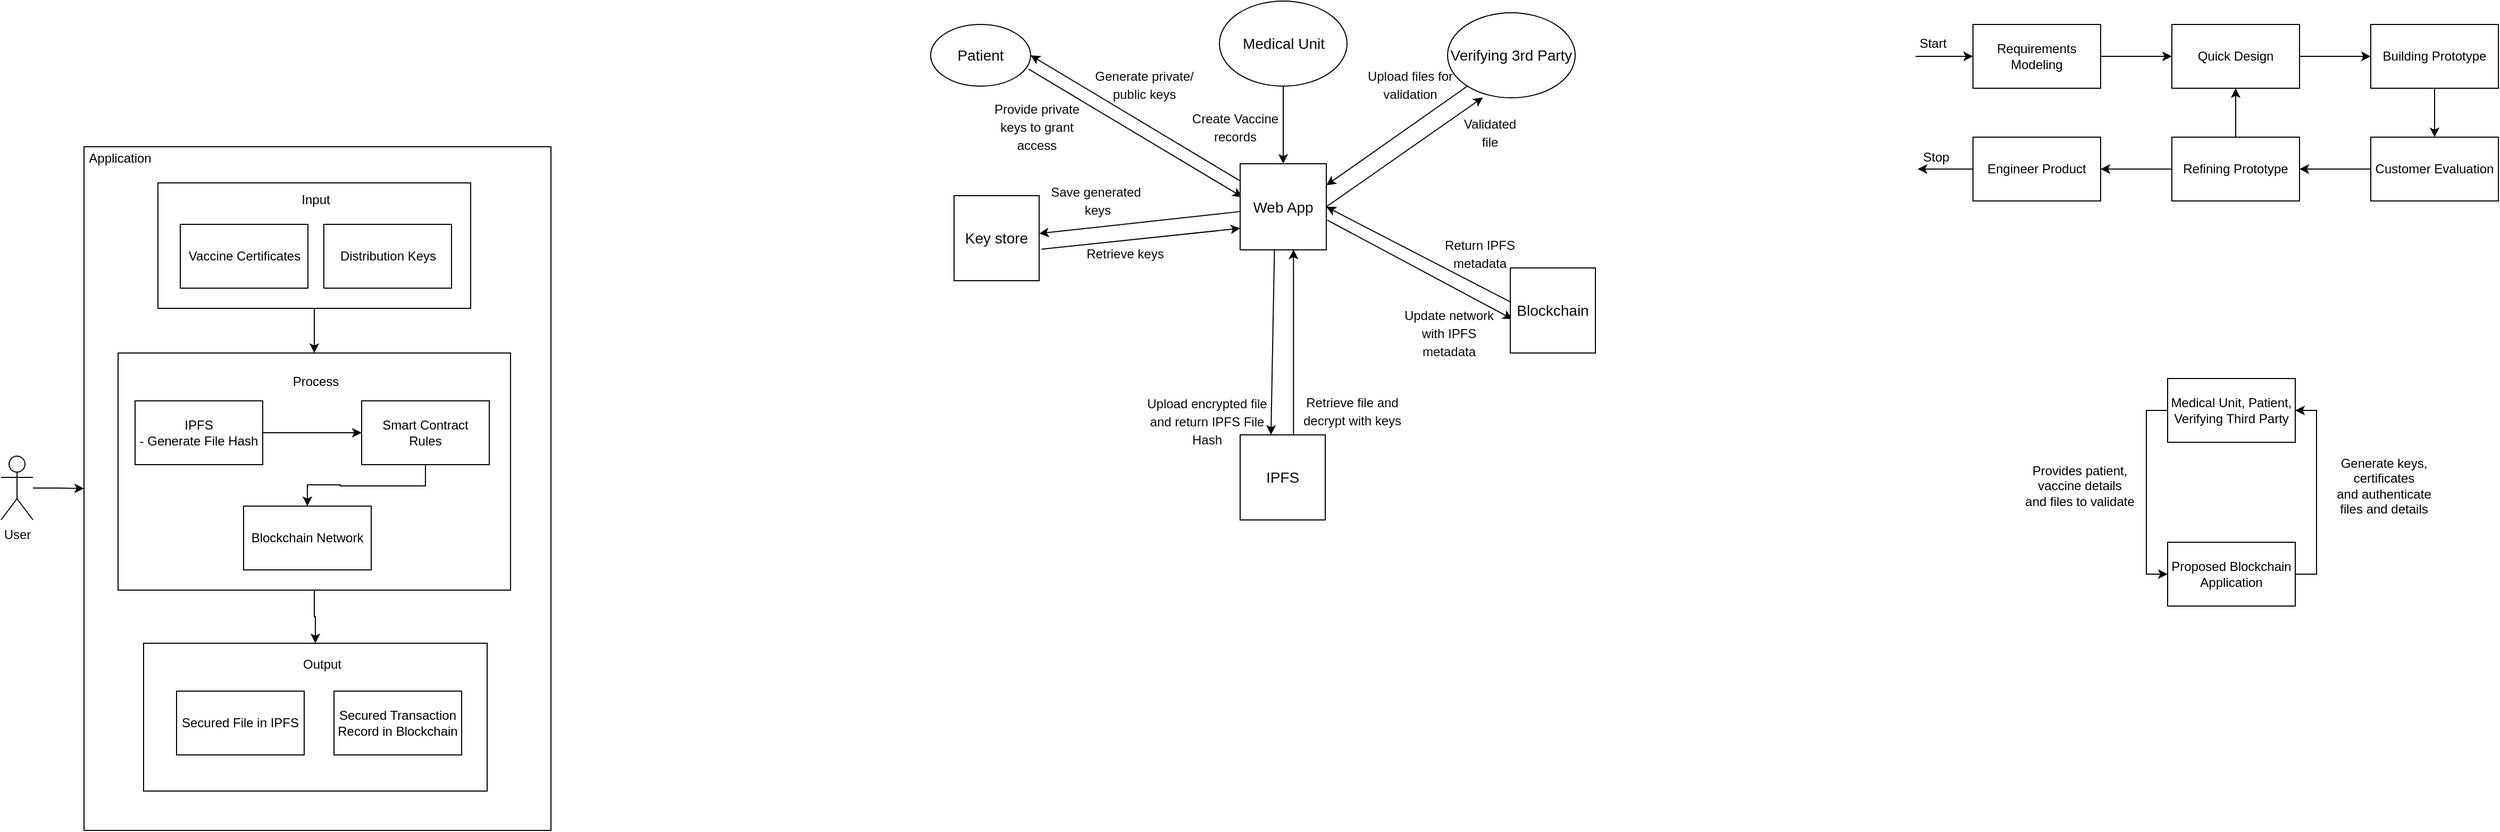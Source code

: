 <mxfile version="16.0.0" type="device"><diagram id="kY-viib103wf2mf439vV" name="Page-1"><mxGraphModel dx="2595" dy="1348" grid="0" gridSize="10" guides="1" tooltips="1" connect="1" arrows="1" fold="1" page="1" pageScale="1" pageWidth="3000" pageHeight="1100" math="0" shadow="0"><root><mxCell id="0"/><mxCell id="1" parent="0"/><mxCell id="HL23rp8V-L4xdYOjuT2W-24" value="" style="rounded=0;whiteSpace=wrap;html=1;" parent="1" vertex="1"><mxGeometry x="215" y="334" width="439" height="643" as="geometry"/></mxCell><mxCell id="HL23rp8V-L4xdYOjuT2W-6" value="" style="rounded=0;whiteSpace=wrap;html=1;" parent="1" vertex="1"><mxGeometry x="271" y="801" width="323" height="139" as="geometry"/></mxCell><mxCell id="HL23rp8V-L4xdYOjuT2W-14" style="edgeStyle=orthogonalEdgeStyle;rounded=0;orthogonalLoop=1;jettySize=auto;html=1;" parent="1" source="KZ27g9-mBWaPiHV4D6GU-1" target="KZ27g9-mBWaPiHV4D6GU-7" edge="1"><mxGeometry relative="1" as="geometry"/></mxCell><mxCell id="KZ27g9-mBWaPiHV4D6GU-1" value="" style="rounded=0;whiteSpace=wrap;html=1;" parent="1" vertex="1"><mxGeometry x="284.5" y="368" width="294" height="118" as="geometry"/></mxCell><mxCell id="KZ27g9-mBWaPiHV4D6GU-2" value="Input" style="text;html=1;strokeColor=none;fillColor=none;align=center;verticalAlign=middle;whiteSpace=wrap;rounded=0;" parent="1" vertex="1"><mxGeometry x="413" y="374" width="40" height="20" as="geometry"/></mxCell><mxCell id="KZ27g9-mBWaPiHV4D6GU-4" value="Vaccine Certificates" style="rounded=0;whiteSpace=wrap;html=1;" parent="1" vertex="1"><mxGeometry x="305.5" y="407" width="120" height="60" as="geometry"/></mxCell><mxCell id="HL23rp8V-L4xdYOjuT2W-19" style="edgeStyle=orthogonalEdgeStyle;rounded=0;orthogonalLoop=1;jettySize=auto;html=1;exitX=0.5;exitY=1;exitDx=0;exitDy=0;entryX=0.5;entryY=0;entryDx=0;entryDy=0;" parent="1" source="KZ27g9-mBWaPiHV4D6GU-7" target="HL23rp8V-L4xdYOjuT2W-6" edge="1"><mxGeometry relative="1" as="geometry"/></mxCell><mxCell id="KZ27g9-mBWaPiHV4D6GU-7" value="" style="rounded=0;whiteSpace=wrap;html=1;" parent="1" vertex="1"><mxGeometry x="247" y="528" width="369" height="223" as="geometry"/></mxCell><mxCell id="KZ27g9-mBWaPiHV4D6GU-8" value="Process" style="text;html=1;strokeColor=none;fillColor=none;align=center;verticalAlign=middle;whiteSpace=wrap;rounded=0;" parent="1" vertex="1"><mxGeometry x="412.5" y="545" width="40" height="20" as="geometry"/></mxCell><mxCell id="HL23rp8V-L4xdYOjuT2W-12" style="edgeStyle=orthogonalEdgeStyle;rounded=0;orthogonalLoop=1;jettySize=auto;html=1;" parent="1" source="KZ27g9-mBWaPiHV4D6GU-9" target="KZ27g9-mBWaPiHV4D6GU-10" edge="1"><mxGeometry relative="1" as="geometry"/></mxCell><mxCell id="KZ27g9-mBWaPiHV4D6GU-9" value="IPFS&lt;br&gt;- Generate File Hash" style="rounded=0;whiteSpace=wrap;html=1;" parent="1" vertex="1"><mxGeometry x="263" y="573" width="120" height="60" as="geometry"/></mxCell><mxCell id="HL23rp8V-L4xdYOjuT2W-13" style="edgeStyle=orthogonalEdgeStyle;rounded=0;orthogonalLoop=1;jettySize=auto;html=1;" parent="1" source="KZ27g9-mBWaPiHV4D6GU-10" target="HL23rp8V-L4xdYOjuT2W-2" edge="1"><mxGeometry relative="1" as="geometry"/></mxCell><mxCell id="KZ27g9-mBWaPiHV4D6GU-10" value="Smart Contract&lt;br&gt;Rules" style="rounded=0;whiteSpace=wrap;html=1;" parent="1" vertex="1"><mxGeometry x="476" y="573" width="120" height="60" as="geometry"/></mxCell><mxCell id="HL23rp8V-L4xdYOjuT2W-1" value="Distribution Keys" style="rounded=0;whiteSpace=wrap;html=1;" parent="1" vertex="1"><mxGeometry x="440.5" y="407" width="120" height="60" as="geometry"/></mxCell><mxCell id="HL23rp8V-L4xdYOjuT2W-2" value="Blockchain Network" style="rounded=0;whiteSpace=wrap;html=1;" parent="1" vertex="1"><mxGeometry x="365" y="672" width="120" height="60" as="geometry"/></mxCell><mxCell id="HL23rp8V-L4xdYOjuT2W-4" value="Secured File in IPFS" style="rounded=0;whiteSpace=wrap;html=1;" parent="1" vertex="1"><mxGeometry x="302" y="846" width="120" height="60" as="geometry"/></mxCell><mxCell id="HL23rp8V-L4xdYOjuT2W-5" value="Secured Transaction&lt;br&gt;Record in Blockchain" style="rounded=0;whiteSpace=wrap;html=1;" parent="1" vertex="1"><mxGeometry x="450" y="846" width="120" height="60" as="geometry"/></mxCell><mxCell id="HL23rp8V-L4xdYOjuT2W-7" value="Output" style="text;html=1;strokeColor=none;fillColor=none;align=center;verticalAlign=middle;whiteSpace=wrap;rounded=0;" parent="1" vertex="1"><mxGeometry x="419" y="811" width="40" height="20" as="geometry"/></mxCell><mxCell id="HL23rp8V-L4xdYOjuT2W-25" value="Application" style="text;html=1;strokeColor=none;fillColor=none;align=center;verticalAlign=middle;whiteSpace=wrap;rounded=0;" parent="1" vertex="1"><mxGeometry x="229" y="335" width="40" height="20" as="geometry"/></mxCell><mxCell id="HL23rp8V-L4xdYOjuT2W-39" style="edgeStyle=orthogonalEdgeStyle;rounded=0;orthogonalLoop=1;jettySize=auto;html=1;fontColor=#FFFFFF;" parent="1" source="HL23rp8V-L4xdYOjuT2W-36" target="HL23rp8V-L4xdYOjuT2W-24" edge="1"><mxGeometry relative="1" as="geometry"/></mxCell><mxCell id="HL23rp8V-L4xdYOjuT2W-36" value="&lt;font color=&quot;#0a0a0a&quot;&gt;User&lt;/font&gt;" style="shape=umlActor;verticalLabelPosition=bottom;verticalAlign=top;html=1;fontColor=#FFFFFF;" parent="1" vertex="1"><mxGeometry x="137" y="625" width="30" height="60" as="geometry"/></mxCell><mxCell id="HL23rp8V-L4xdYOjuT2W-89" style="edgeStyle=none;rounded=0;orthogonalLoop=1;jettySize=auto;html=1;entryX=0.024;entryY=0.385;entryDx=0;entryDy=0;fontSize=14;fontColor=#0A0A0A;exitX=0.979;exitY=0.724;exitDx=0;exitDy=0;exitPerimeter=0;entryPerimeter=0;" parent="1" source="HL23rp8V-L4xdYOjuT2W-69" target="HL23rp8V-L4xdYOjuT2W-72" edge="1"><mxGeometry relative="1" as="geometry"/></mxCell><mxCell id="HL23rp8V-L4xdYOjuT2W-69" value="Patient" style="ellipse;whiteSpace=wrap;html=1;fontSize=14;fontColor=#0A0A0A;" parent="1" vertex="1"><mxGeometry x="1011" y="219" width="94" height="58" as="geometry"/></mxCell><mxCell id="HL23rp8V-L4xdYOjuT2W-82" style="edgeStyle=none;rounded=0;orthogonalLoop=1;jettySize=auto;html=1;fontSize=14;fontColor=#0A0A0A;" parent="1" source="HL23rp8V-L4xdYOjuT2W-70" target="HL23rp8V-L4xdYOjuT2W-72" edge="1"><mxGeometry relative="1" as="geometry"/></mxCell><mxCell id="HL23rp8V-L4xdYOjuT2W-70" value="Medical Unit" style="ellipse;whiteSpace=wrap;html=1;fontSize=14;fontColor=#0A0A0A;" parent="1" vertex="1"><mxGeometry x="1282.5" y="197" width="120" height="80" as="geometry"/></mxCell><mxCell id="HL23rp8V-L4xdYOjuT2W-88" style="edgeStyle=none;rounded=0;orthogonalLoop=1;jettySize=auto;html=1;fontSize=14;fontColor=#0A0A0A;entryX=1;entryY=0.25;entryDx=0;entryDy=0;" parent="1" source="HL23rp8V-L4xdYOjuT2W-71" target="HL23rp8V-L4xdYOjuT2W-72" edge="1"><mxGeometry relative="1" as="geometry"><mxPoint x="1383" y="369" as="targetPoint"/></mxGeometry></mxCell><mxCell id="HL23rp8V-L4xdYOjuT2W-71" value="Verifying 3rd Party" style="ellipse;whiteSpace=wrap;html=1;fontSize=14;fontColor=#0A0A0A;" parent="1" vertex="1"><mxGeometry x="1497" y="208" width="120" height="80" as="geometry"/></mxCell><mxCell id="HL23rp8V-L4xdYOjuT2W-84" style="edgeStyle=none;rounded=0;orthogonalLoop=1;jettySize=auto;html=1;fontSize=14;fontColor=#0A0A0A;" parent="1" source="HL23rp8V-L4xdYOjuT2W-72" target="HL23rp8V-L4xdYOjuT2W-75" edge="1"><mxGeometry relative="1" as="geometry"/></mxCell><mxCell id="HL23rp8V-L4xdYOjuT2W-85" style="edgeStyle=none;rounded=0;orthogonalLoop=1;jettySize=auto;html=1;entryX=0.362;entryY=-0.001;entryDx=0;entryDy=0;fontSize=14;fontColor=#0A0A0A;exitX=0.398;exitY=0.998;exitDx=0;exitDy=0;exitPerimeter=0;entryPerimeter=0;" parent="1" source="HL23rp8V-L4xdYOjuT2W-72" target="HL23rp8V-L4xdYOjuT2W-74" edge="1"><mxGeometry relative="1" as="geometry"/></mxCell><mxCell id="HL23rp8V-L4xdYOjuT2W-87" style="edgeStyle=none;rounded=0;orthogonalLoop=1;jettySize=auto;html=1;entryX=0.024;entryY=0.601;entryDx=0;entryDy=0;fontSize=14;fontColor=#0A0A0A;exitX=1.012;exitY=0.655;exitDx=0;exitDy=0;entryPerimeter=0;exitPerimeter=0;" parent="1" source="HL23rp8V-L4xdYOjuT2W-72" target="HL23rp8V-L4xdYOjuT2W-73" edge="1"><mxGeometry relative="1" as="geometry"/></mxCell><mxCell id="HL23rp8V-L4xdYOjuT2W-90" style="edgeStyle=none;rounded=0;orthogonalLoop=1;jettySize=auto;html=1;fontSize=14;fontColor=#0A0A0A;entryX=1;entryY=0.5;entryDx=0;entryDy=0;" parent="1" source="HL23rp8V-L4xdYOjuT2W-72" target="HL23rp8V-L4xdYOjuT2W-69" edge="1"><mxGeometry relative="1" as="geometry"><mxPoint x="1159" y="260" as="targetPoint"/></mxGeometry></mxCell><mxCell id="HL23rp8V-L4xdYOjuT2W-97" style="edgeStyle=none;rounded=0;orthogonalLoop=1;jettySize=auto;html=1;fontSize=14;fontColor=#0A0A0A;exitX=1;exitY=0.5;exitDx=0;exitDy=0;entryX=0.277;entryY=0.995;entryDx=0;entryDy=0;entryPerimeter=0;" parent="1" source="HL23rp8V-L4xdYOjuT2W-72" target="HL23rp8V-L4xdYOjuT2W-71" edge="1"><mxGeometry relative="1" as="geometry"><mxPoint x="1549" y="299" as="targetPoint"/></mxGeometry></mxCell><mxCell id="HL23rp8V-L4xdYOjuT2W-72" value="Web App" style="whiteSpace=wrap;html=1;aspect=fixed;fontSize=14;fontColor=#0A0A0A;" parent="1" vertex="1"><mxGeometry x="1302" y="350" width="81" height="81" as="geometry"/></mxCell><mxCell id="HL23rp8V-L4xdYOjuT2W-108" style="edgeStyle=none;rounded=0;orthogonalLoop=1;jettySize=auto;html=1;fontSize=14;fontColor=#0A0A0A;exitX=0.003;exitY=0.401;exitDx=0;exitDy=0;exitPerimeter=0;entryX=1;entryY=0.5;entryDx=0;entryDy=0;" parent="1" source="HL23rp8V-L4xdYOjuT2W-73" target="HL23rp8V-L4xdYOjuT2W-72" edge="1"><mxGeometry relative="1" as="geometry"><mxPoint x="1381" y="400" as="targetPoint"/></mxGeometry></mxCell><mxCell id="HL23rp8V-L4xdYOjuT2W-73" value="Blockchain" style="whiteSpace=wrap;html=1;aspect=fixed;fontSize=14;fontColor=#0A0A0A;" parent="1" vertex="1"><mxGeometry x="1556" y="448" width="80" height="80" as="geometry"/></mxCell><mxCell id="HL23rp8V-L4xdYOjuT2W-102" style="edgeStyle=none;rounded=0;orthogonalLoop=1;jettySize=auto;html=1;fontSize=14;fontColor=#0A0A0A;exitX=0.627;exitY=0.01;exitDx=0;exitDy=0;entryX=0.619;entryY=0.997;entryDx=0;entryDy=0;entryPerimeter=0;exitPerimeter=0;" parent="1" source="HL23rp8V-L4xdYOjuT2W-74" target="HL23rp8V-L4xdYOjuT2W-72" edge="1"><mxGeometry relative="1" as="geometry"><mxPoint x="1343" y="431" as="targetPoint"/></mxGeometry></mxCell><mxCell id="HL23rp8V-L4xdYOjuT2W-74" value="IPFS" style="whiteSpace=wrap;html=1;aspect=fixed;fontSize=14;fontColor=#0A0A0A;" parent="1" vertex="1"><mxGeometry x="1302" y="605" width="80" height="80" as="geometry"/></mxCell><mxCell id="HL23rp8V-L4xdYOjuT2W-122" style="edgeStyle=none;rounded=0;orthogonalLoop=1;jettySize=auto;html=1;fontSize=14;fontColor=#0A0A0A;exitX=1.027;exitY=0.63;exitDx=0;exitDy=0;entryX=0;entryY=0.75;entryDx=0;entryDy=0;exitPerimeter=0;" parent="1" source="HL23rp8V-L4xdYOjuT2W-75" target="HL23rp8V-L4xdYOjuT2W-72" edge="1"><mxGeometry relative="1" as="geometry"><mxPoint x="1322" y="431" as="targetPoint"/></mxGeometry></mxCell><mxCell id="HL23rp8V-L4xdYOjuT2W-75" value="Key store" style="whiteSpace=wrap;html=1;aspect=fixed;fontSize=14;fontColor=#0A0A0A;" parent="1" vertex="1"><mxGeometry x="1033" y="380" width="80" height="80" as="geometry"/></mxCell><mxCell id="HL23rp8V-L4xdYOjuT2W-91" value="&lt;font style=&quot;font-size: 12px&quot;&gt;Create Vaccine records&lt;/font&gt;" style="text;html=1;strokeColor=none;fillColor=none;align=center;verticalAlign=middle;whiteSpace=wrap;rounded=0;fontSize=14;fontColor=#0A0A0A;" parent="1" vertex="1"><mxGeometry x="1249" y="291" width="97" height="47" as="geometry"/></mxCell><mxCell id="HL23rp8V-L4xdYOjuT2W-92" style="edgeStyle=none;rounded=0;orthogonalLoop=1;jettySize=auto;html=1;exitX=0.5;exitY=1;exitDx=0;exitDy=0;fontSize=14;fontColor=#0A0A0A;" parent="1" source="HL23rp8V-L4xdYOjuT2W-91" target="HL23rp8V-L4xdYOjuT2W-91" edge="1"><mxGeometry relative="1" as="geometry"/></mxCell><mxCell id="HL23rp8V-L4xdYOjuT2W-94" value="&lt;font style=&quot;font-size: 12px&quot;&gt;Generate private/&lt;br&gt;public keys&lt;/font&gt;" style="text;html=1;strokeColor=none;fillColor=none;align=center;verticalAlign=middle;whiteSpace=wrap;rounded=0;fontSize=14;fontColor=#0A0A0A;" parent="1" vertex="1"><mxGeometry x="1160" y="243.5" width="104" height="63" as="geometry"/></mxCell><mxCell id="HL23rp8V-L4xdYOjuT2W-95" value="&lt;font style=&quot;font-size: 12px&quot;&gt;Provide private keys to grant access&lt;/font&gt;" style="text;html=1;strokeColor=none;fillColor=none;align=center;verticalAlign=middle;whiteSpace=wrap;rounded=0;fontSize=14;fontColor=#0A0A0A;" parent="1" vertex="1"><mxGeometry x="1057" y="285.5" width="108" height="58" as="geometry"/></mxCell><mxCell id="HL23rp8V-L4xdYOjuT2W-96" value="&lt;font style=&quot;font-size: 12px&quot;&gt;Save generated&lt;br&gt;&amp;nbsp;keys&lt;/font&gt;" style="text;html=1;strokeColor=none;fillColor=none;align=center;verticalAlign=middle;whiteSpace=wrap;rounded=0;fontSize=14;fontColor=#0A0A0A;" parent="1" vertex="1"><mxGeometry x="1119" y="364" width="95" height="40" as="geometry"/></mxCell><mxCell id="HL23rp8V-L4xdYOjuT2W-98" value="&lt;span style=&quot;font-size: 12px&quot;&gt;Upload files for validation&lt;/span&gt;" style="text;html=1;strokeColor=none;fillColor=none;align=center;verticalAlign=middle;whiteSpace=wrap;rounded=0;fontSize=14;fontColor=#0A0A0A;" parent="1" vertex="1"><mxGeometry x="1412" y="255.5" width="100" height="39" as="geometry"/></mxCell><mxCell id="HL23rp8V-L4xdYOjuT2W-101" value="&lt;font style=&quot;font-size: 12px&quot;&gt;Upload encrypted file&lt;br&gt;and return IPFS File Hash&lt;/font&gt;" style="text;html=1;strokeColor=none;fillColor=none;align=center;verticalAlign=middle;whiteSpace=wrap;rounded=0;fontSize=14;fontColor=#0A0A0A;" parent="1" vertex="1"><mxGeometry x="1209" y="556" width="124" height="71" as="geometry"/></mxCell><mxCell id="HL23rp8V-L4xdYOjuT2W-103" value="&lt;font style=&quot;font-size: 12px&quot;&gt;Retrieve file and decrypt with keys&lt;/font&gt;" style="text;html=1;strokeColor=none;fillColor=none;align=center;verticalAlign=middle;whiteSpace=wrap;rounded=0;fontSize=14;fontColor=#0A0A0A;" parent="1" vertex="1"><mxGeometry x="1346" y="559" width="123" height="46" as="geometry"/></mxCell><mxCell id="HL23rp8V-L4xdYOjuT2W-105" value="&lt;font style=&quot;font-size: 12px&quot;&gt;Update network with IPFS metadata&lt;/font&gt;" style="text;html=1;strokeColor=none;fillColor=none;align=center;verticalAlign=middle;whiteSpace=wrap;rounded=0;fontSize=14;fontColor=#0A0A0A;" parent="1" vertex="1"><mxGeometry x="1448" y="479" width="101" height="60" as="geometry"/></mxCell><mxCell id="HL23rp8V-L4xdYOjuT2W-107" value="&lt;font style=&quot;font-size: 12px&quot;&gt;Return IPFS metadata&lt;/font&gt;" style="text;html=1;strokeColor=none;fillColor=none;align=center;verticalAlign=middle;whiteSpace=wrap;rounded=0;fontSize=14;fontColor=#0A0A0A;" parent="1" vertex="1"><mxGeometry x="1476" y="415" width="103" height="38" as="geometry"/></mxCell><mxCell id="HL23rp8V-L4xdYOjuT2W-115" style="edgeStyle=none;rounded=0;orthogonalLoop=1;jettySize=auto;html=1;exitX=0.5;exitY=0;exitDx=0;exitDy=0;fontSize=14;fontColor=#0A0A0A;" parent="1" source="HL23rp8V-L4xdYOjuT2W-103" target="HL23rp8V-L4xdYOjuT2W-103" edge="1"><mxGeometry relative="1" as="geometry"/></mxCell><mxCell id="HL23rp8V-L4xdYOjuT2W-123" value="&lt;font style=&quot;font-size: 12px&quot;&gt;Retrieve keys&lt;/font&gt;" style="text;html=1;strokeColor=none;fillColor=none;align=center;verticalAlign=middle;whiteSpace=wrap;rounded=0;fontSize=14;fontColor=#0A0A0A;" parent="1" vertex="1"><mxGeometry x="1119" y="424" width="150" height="20" as="geometry"/></mxCell><mxCell id="j1egG3dxyX63YDETFK80-7" value="&lt;span style=&quot;font-size: 12px&quot;&gt;Validated file&lt;/span&gt;" style="text;html=1;strokeColor=none;fillColor=none;align=center;verticalAlign=middle;whiteSpace=wrap;rounded=0;fontSize=14;fontColor=#0A0A0A;" parent="1" vertex="1"><mxGeometry x="1510" y="297" width="54" height="46" as="geometry"/></mxCell><mxCell id="3yrbHQT3SbAPtpK9WN2i-13" style="edgeStyle=orthogonalEdgeStyle;rounded=0;orthogonalLoop=1;jettySize=auto;html=1;startArrow=none;startFill=0;endArrow=classic;endFill=1;" parent="1" source="3yrbHQT3SbAPtpK9WN2i-1" target="3yrbHQT3SbAPtpK9WN2i-2" edge="1"><mxGeometry relative="1" as="geometry"/></mxCell><mxCell id="3yrbHQT3SbAPtpK9WN2i-1" value="Requirements Modeling" style="rounded=0;whiteSpace=wrap;html=1;" parent="1" vertex="1"><mxGeometry x="1991" y="219" width="120" height="60" as="geometry"/></mxCell><mxCell id="3yrbHQT3SbAPtpK9WN2i-14" style="edgeStyle=orthogonalEdgeStyle;rounded=0;orthogonalLoop=1;jettySize=auto;html=1;entryX=0;entryY=0.5;entryDx=0;entryDy=0;startArrow=none;startFill=0;endArrow=classic;endFill=1;" parent="1" source="3yrbHQT3SbAPtpK9WN2i-2" target="3yrbHQT3SbAPtpK9WN2i-3" edge="1"><mxGeometry relative="1" as="geometry"/></mxCell><mxCell id="3yrbHQT3SbAPtpK9WN2i-2" value="Quick Design" style="rounded=0;whiteSpace=wrap;html=1;" parent="1" vertex="1"><mxGeometry x="2178" y="219" width="120" height="60" as="geometry"/></mxCell><mxCell id="3yrbHQT3SbAPtpK9WN2i-15" style="edgeStyle=orthogonalEdgeStyle;rounded=0;orthogonalLoop=1;jettySize=auto;html=1;entryX=0.5;entryY=0;entryDx=0;entryDy=0;startArrow=none;startFill=0;endArrow=classic;endFill=1;" parent="1" source="3yrbHQT3SbAPtpK9WN2i-3" target="3yrbHQT3SbAPtpK9WN2i-4" edge="1"><mxGeometry relative="1" as="geometry"/></mxCell><mxCell id="3yrbHQT3SbAPtpK9WN2i-3" value="Building Prototype" style="rounded=0;whiteSpace=wrap;html=1;" parent="1" vertex="1"><mxGeometry x="2365" y="219" width="120" height="60" as="geometry"/></mxCell><mxCell id="3yrbHQT3SbAPtpK9WN2i-16" style="edgeStyle=orthogonalEdgeStyle;rounded=0;orthogonalLoop=1;jettySize=auto;html=1;entryX=1;entryY=0.5;entryDx=0;entryDy=0;startArrow=none;startFill=0;endArrow=classic;endFill=1;" parent="1" source="3yrbHQT3SbAPtpK9WN2i-4" target="3yrbHQT3SbAPtpK9WN2i-5" edge="1"><mxGeometry relative="1" as="geometry"/></mxCell><mxCell id="3yrbHQT3SbAPtpK9WN2i-4" value="Customer Evaluation" style="rounded=0;whiteSpace=wrap;html=1;" parent="1" vertex="1"><mxGeometry x="2365" y="325" width="120" height="60" as="geometry"/></mxCell><mxCell id="3yrbHQT3SbAPtpK9WN2i-17" style="edgeStyle=orthogonalEdgeStyle;rounded=0;orthogonalLoop=1;jettySize=auto;html=1;entryX=1;entryY=0.5;entryDx=0;entryDy=0;startArrow=none;startFill=0;endArrow=classic;endFill=1;" parent="1" source="3yrbHQT3SbAPtpK9WN2i-5" target="3yrbHQT3SbAPtpK9WN2i-6" edge="1"><mxGeometry relative="1" as="geometry"/></mxCell><mxCell id="3yrbHQT3SbAPtpK9WN2i-19" style="edgeStyle=orthogonalEdgeStyle;rounded=0;orthogonalLoop=1;jettySize=auto;html=1;startArrow=none;startFill=0;endArrow=classic;endFill=1;" parent="1" source="3yrbHQT3SbAPtpK9WN2i-5" target="3yrbHQT3SbAPtpK9WN2i-2" edge="1"><mxGeometry relative="1" as="geometry"/></mxCell><mxCell id="3yrbHQT3SbAPtpK9WN2i-5" value="Refining Prototype" style="rounded=0;whiteSpace=wrap;html=1;" parent="1" vertex="1"><mxGeometry x="2178" y="325" width="120" height="60" as="geometry"/></mxCell><mxCell id="3yrbHQT3SbAPtpK9WN2i-6" value="Engineer Product" style="rounded=0;whiteSpace=wrap;html=1;" parent="1" vertex="1"><mxGeometry x="1991" y="325" width="120" height="60" as="geometry"/></mxCell><mxCell id="3yrbHQT3SbAPtpK9WN2i-8" value="" style="endArrow=none;html=1;exitX=0;exitY=0.5;exitDx=0;exitDy=0;endFill=0;startArrow=classic;startFill=1;" parent="1" source="3yrbHQT3SbAPtpK9WN2i-1" edge="1"><mxGeometry width="50" height="50" relative="1" as="geometry"><mxPoint x="2176" y="377" as="sourcePoint"/><mxPoint x="1937" y="249" as="targetPoint"/></mxGeometry></mxCell><mxCell id="3yrbHQT3SbAPtpK9WN2i-18" value="" style="endArrow=none;html=1;endFill=0;startArrow=classic;startFill=1;entryX=0;entryY=0.5;entryDx=0;entryDy=0;" parent="1" target="3yrbHQT3SbAPtpK9WN2i-6" edge="1"><mxGeometry width="50" height="50" relative="1" as="geometry"><mxPoint x="1939" y="355" as="sourcePoint"/><mxPoint x="1947" y="259" as="targetPoint"/></mxGeometry></mxCell><mxCell id="3yrbHQT3SbAPtpK9WN2i-20" value="Start" style="text;html=1;align=center;verticalAlign=middle;resizable=0;points=[];autosize=1;strokeColor=none;" parent="1" vertex="1"><mxGeometry x="1935" y="228" width="36" height="18" as="geometry"/></mxCell><mxCell id="3yrbHQT3SbAPtpK9WN2i-21" value="Stop" style="text;html=1;align=center;verticalAlign=middle;resizable=0;points=[];autosize=1;strokeColor=none;" parent="1" vertex="1"><mxGeometry x="1938" y="335" width="35" height="18" as="geometry"/></mxCell><mxCell id="GSX2lehuVt8LNRSADrct-8" style="edgeStyle=orthogonalEdgeStyle;rounded=0;orthogonalLoop=1;jettySize=auto;html=1;entryX=0;entryY=0.5;entryDx=0;entryDy=0;exitX=0;exitY=0.5;exitDx=0;exitDy=0;" edge="1" parent="1" source="GSX2lehuVt8LNRSADrct-4" target="GSX2lehuVt8LNRSADrct-5"><mxGeometry relative="1" as="geometry"/></mxCell><mxCell id="GSX2lehuVt8LNRSADrct-4" value="Medical Unit, Patient, Verifying Third Party" style="rounded=0;whiteSpace=wrap;html=1;" vertex="1" parent="1"><mxGeometry x="2174" y="552" width="120" height="60" as="geometry"/></mxCell><mxCell id="GSX2lehuVt8LNRSADrct-7" style="edgeStyle=orthogonalEdgeStyle;rounded=0;orthogonalLoop=1;jettySize=auto;html=1;entryX=1;entryY=0.5;entryDx=0;entryDy=0;exitX=1;exitY=0.5;exitDx=0;exitDy=0;" edge="1" parent="1" source="GSX2lehuVt8LNRSADrct-5" target="GSX2lehuVt8LNRSADrct-4"><mxGeometry relative="1" as="geometry"/></mxCell><mxCell id="GSX2lehuVt8LNRSADrct-5" value="Proposed Blockchain Application" style="rounded=0;whiteSpace=wrap;html=1;" vertex="1" parent="1"><mxGeometry x="2174" y="706" width="120" height="60" as="geometry"/></mxCell><mxCell id="GSX2lehuVt8LNRSADrct-9" value="Provides patient, &lt;br&gt;vaccine details &lt;br&gt;and files to validate" style="text;html=1;align=center;verticalAlign=middle;resizable=0;points=[];autosize=1;strokeColor=none;fillColor=none;" vertex="1" parent="1"><mxGeometry x="2035" y="630" width="112" height="46" as="geometry"/></mxCell><mxCell id="GSX2lehuVt8LNRSADrct-10" value="Generate keys, &lt;br&gt;certificates &lt;br&gt;and authenticate &lt;br&gt;files and details" style="text;html=1;align=center;verticalAlign=middle;resizable=0;points=[];autosize=1;strokeColor=none;fillColor=none;" vertex="1" parent="1"><mxGeometry x="2327" y="623" width="99" height="60" as="geometry"/></mxCell></root></mxGraphModel></diagram></mxfile>